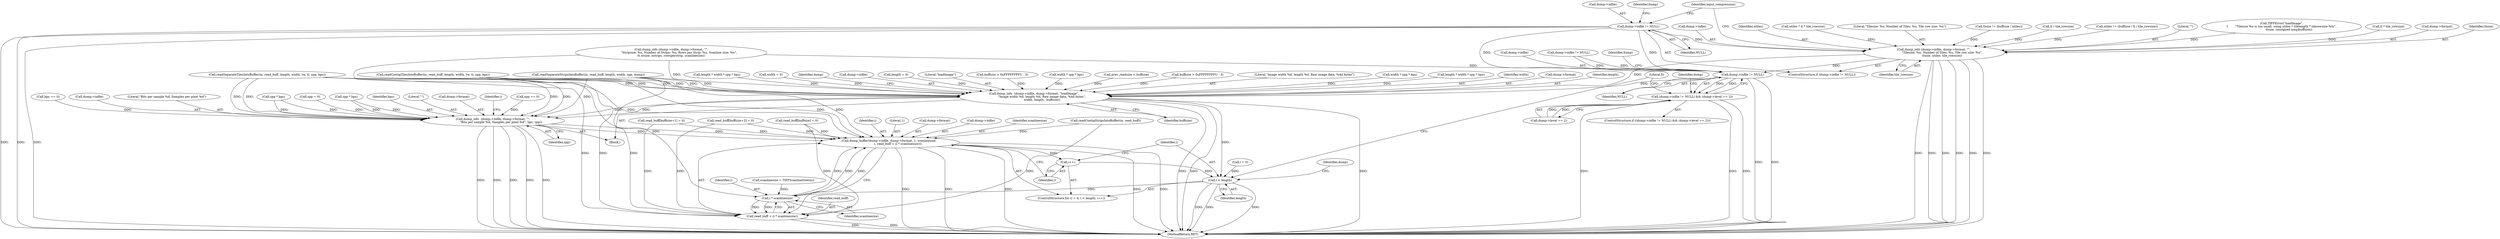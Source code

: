 digraph "0_libtiff_83a4b92815ea04969d494416eaae3d4c6b338e4a#diff-c8b4b355f9b5c06d585b23138e1c185f_5@pointer" {
"1000751" [label="(Call,dump->infile != NULL)"];
"1000756" [label="(Call,dump_info (dump->infile, dump->format, \"\", \n                 \"Tilesize: %u, Number of Tiles: %u, Tile row size: %u\",\n                 tlsize, ntiles, tile_rowsize))"];
"1001154" [label="(Call,dump->infile != NULL)"];
"1001153" [label="(Call,(dump->infile != NULL) && (dump->level == 2))"];
"1001165" [label="(Call,dump_info  (dump->infile, dump->format, \"loadImage\", \n                \"Image width %d, length %d, Raw image data, %4d bytes\",\n                width, length,  buffsize))"];
"1001177" [label="(Call,dump_info  (dump->infile, dump->format, \"\", \n                \"Bits per sample %d, Samples per pixel %d\", bps, spp))"];
"1001197" [label="(Call,dump_buffer(dump->infile, dump->format, 1, scanlinesize, \n                  i, read_buff + (i * scanlinesize)))"];
"1001195" [label="(Call,i++)"];
"1001192" [label="(Call,i < length)"];
"1001209" [label="(Call,i * scanlinesize)"];
"1001207" [label="(Call,read_buff + (i * scanlinesize))"];
"1001159" [label="(Call,dump->level == 2)"];
"1000758" [label="(Identifier,dump)"];
"1000756" [label="(Call,dump_info (dump->infile, dump->format, \"\", \n                 \"Tilesize: %u, Number of Tiles: %u, Tile row size: %u\",\n                 tlsize, ntiles, tile_rowsize))"];
"1001210" [label="(Identifier,i)"];
"1000765" [label="(Identifier,tlsize)"];
"1001213" [label="(Literal,0)"];
"1000857" [label="(Call,length * width * spp * bps)"];
"1001186" [label="(Identifier,bps)"];
"1001184" [label="(Literal,\"\")"];
"1001206" [label="(Identifier,i)"];
"1000181" [label="(Call,width = 0)"];
"1001179" [label="(Identifier,dump)"];
"1000750" [label="(ControlStructure,if (dump->infile != NULL))"];
"1000757" [label="(Call,dump->infile)"];
"1001177" [label="(Call,dump_info  (dump->infile, dump->format, \"\", \n                \"Bits per sample %d, Samples per pixel %d\", bps, spp))"];
"1001181" [label="(Call,dump->format)"];
"1000420" [label="(Call,scanlinesize = TIFFScanlineSize(in))"];
"1001166" [label="(Call,dump->infile)"];
"1001199" [label="(Identifier,dump)"];
"1000752" [label="(Call,dump->infile)"];
"1001187" [label="(Identifier,spp)"];
"1001189" [label="(Call,i = 0)"];
"1000908" [label="(Identifier,input_compression)"];
"1001167" [label="(Identifier,dump)"];
"1001190" [label="(Identifier,i)"];
"1000159" [label="(Call,spp = 0)"];
"1000755" [label="(Identifier,NULL)"];
"1000875" [label="(Call,spp * bps)"];
"1001158" [label="(Identifier,NULL)"];
"1001176" [label="(Identifier,buffsize)"];
"1001208" [label="(Identifier,read_buff)"];
"1000185" [label="(Call,length = 0)"];
"1001204" [label="(Literal,1)"];
"1001154" [label="(Call,dump->infile != NULL)"];
"1001172" [label="(Literal,\"loadImage\")"];
"1000632" [label="(Call,spp == 0)"];
"1001038" [label="(Call,read_buff[buffsize+1] = 0)"];
"1001045" [label="(Call,read_buff[buffsize+2] = 0)"];
"1001201" [label="(Call,dump->format)"];
"1001198" [label="(Call,dump->infile)"];
"1001155" [label="(Call,dump->infile)"];
"1001084" [label="(Call,readSeparateStripsIntoBuffer(in, read_buff, length, width, spp, dump))"];
"1000861" [label="(Call,spp * bps)"];
"1001107" [label="(Call,readContigTilesIntoBuffer(in, read_buff, length, width, tw, tl, spp, bps))"];
"1000766" [label="(Identifier,ntiles)"];
"1001161" [label="(Identifier,dump)"];
"1000767" [label="(Identifier,tile_rowsize)"];
"1001209" [label="(Call,i * scanlinesize)"];
"1000715" [label="(Call,ntiles * tl * tile_rowsize)"];
"1000629" [label="(Call,bps == 0)"];
"1001033" [label="(Call,read_buff[buffsize] = 0)"];
"1000986" [label="(Call,buffsize > 0xFFFFFFFFU - 3)"];
"1001214" [label="(MethodReturn,RET)"];
"1000893" [label="(Call,dump_info (dump->infile, dump->format, \"\",\n                 \"Stripsize: %u, Number of Strips: %u, Rows per Strip: %u, Scanline size: %u\",\n\t\t stsize, nstrips, rowsperstrip, scanlinesize))"];
"1001164" [label="(Block,)"];
"1000859" [label="(Call,width * spp * bps)"];
"1001211" [label="(Identifier,scanlinesize)"];
"1000764" [label="(Literal,\"Tilesize: %u, Number of Tiles: %u, Tile row size: %u\")"];
"1000698" [label="(Call,tlsize != (buffsize / ntiles))"];
"1000981" [label="(Call,prev_readsize < buffsize)"];
"1000958" [label="(Call,buffsize > 0xFFFFFFFFU - 3)"];
"1001153" [label="(Call,(dump->infile != NULL) && (dump->level == 2))"];
"1000733" [label="(Call,tl / tile_rowsize)"];
"1000729" [label="(Call,ntiles != (buffsize / tl / tile_rowsize))"];
"1001173" [label="(Literal,\"Image width %d, length %d, Raw image data, %4d bytes\")"];
"1000763" [label="(Literal,\"\")"];
"1000743" [label="(Call,TIFFError(\"loadImage\",\n\t        \"Tilesize %u is too small, using ntiles * tilelength * tilerowsize %lu\",\n                tlsize, (unsigned long)buffsize))"];
"1000717" [label="(Call,tl * tile_rowsize)"];
"1001178" [label="(Call,dump->infile)"];
"1000760" [label="(Call,dump->format)"];
"1000873" [label="(Call,width * spp * bps)"];
"1001193" [label="(Identifier,i)"];
"1000871" [label="(Call,length * width * spp * bps)"];
"1001205" [label="(Identifier,scanlinesize)"];
"1001152" [label="(ControlStructure,if ((dump->infile != NULL) && (dump->level == 2)))"];
"1001127" [label="(Call,readSeparateTilesIntoBuffer(in, read_buff, length, width, tw, tl, spp, bps))"];
"1000888" [label="(Call,dump->infile != NULL)"];
"1001165" [label="(Call,dump_info  (dump->infile, dump->format, \"loadImage\", \n                \"Image width %d, length %d, Raw image data, %4d bytes\",\n                width, length,  buffsize))"];
"1001174" [label="(Identifier,width)"];
"1000751" [label="(Call,dump->infile != NULL)"];
"1001188" [label="(ControlStructure,for (i = 0; i < length; i++))"];
"1001169" [label="(Call,dump->format)"];
"1001175" [label="(Identifier,length)"];
"1001207" [label="(Call,read_buff + (i * scanlinesize))"];
"1001194" [label="(Identifier,length)"];
"1001192" [label="(Call,i < length)"];
"1001070" [label="(Call,readContigStripsIntoBuffer(in, read_buff))"];
"1001196" [label="(Identifier,i)"];
"1001197" [label="(Call,dump_buffer(dump->infile, dump->format, 1, scanlinesize, \n                  i, read_buff + (i * scanlinesize)))"];
"1001185" [label="(Literal,\"Bits per sample %d, Samples per pixel %d\")"];
"1001195" [label="(Call,i++)"];
"1000751" -> "1000750"  [label="AST: "];
"1000751" -> "1000755"  [label="CFG: "];
"1000752" -> "1000751"  [label="AST: "];
"1000755" -> "1000751"  [label="AST: "];
"1000758" -> "1000751"  [label="CFG: "];
"1000908" -> "1000751"  [label="CFG: "];
"1000751" -> "1001214"  [label="DDG: "];
"1000751" -> "1001214"  [label="DDG: "];
"1000751" -> "1001214"  [label="DDG: "];
"1000751" -> "1000756"  [label="DDG: "];
"1000751" -> "1001154"  [label="DDG: "];
"1000751" -> "1001154"  [label="DDG: "];
"1000756" -> "1000750"  [label="AST: "];
"1000756" -> "1000767"  [label="CFG: "];
"1000757" -> "1000756"  [label="AST: "];
"1000760" -> "1000756"  [label="AST: "];
"1000763" -> "1000756"  [label="AST: "];
"1000764" -> "1000756"  [label="AST: "];
"1000765" -> "1000756"  [label="AST: "];
"1000766" -> "1000756"  [label="AST: "];
"1000767" -> "1000756"  [label="AST: "];
"1000908" -> "1000756"  [label="CFG: "];
"1000756" -> "1001214"  [label="DDG: "];
"1000756" -> "1001214"  [label="DDG: "];
"1000756" -> "1001214"  [label="DDG: "];
"1000756" -> "1001214"  [label="DDG: "];
"1000756" -> "1001214"  [label="DDG: "];
"1000756" -> "1001214"  [label="DDG: "];
"1000698" -> "1000756"  [label="DDG: "];
"1000743" -> "1000756"  [label="DDG: "];
"1000715" -> "1000756"  [label="DDG: "];
"1000729" -> "1000756"  [label="DDG: "];
"1000733" -> "1000756"  [label="DDG: "];
"1000717" -> "1000756"  [label="DDG: "];
"1000756" -> "1001154"  [label="DDG: "];
"1000756" -> "1001165"  [label="DDG: "];
"1001154" -> "1001153"  [label="AST: "];
"1001154" -> "1001158"  [label="CFG: "];
"1001155" -> "1001154"  [label="AST: "];
"1001158" -> "1001154"  [label="AST: "];
"1001161" -> "1001154"  [label="CFG: "];
"1001153" -> "1001154"  [label="CFG: "];
"1001154" -> "1001214"  [label="DDG: "];
"1001154" -> "1001214"  [label="DDG: "];
"1001154" -> "1001153"  [label="DDG: "];
"1001154" -> "1001153"  [label="DDG: "];
"1000893" -> "1001154"  [label="DDG: "];
"1000888" -> "1001154"  [label="DDG: "];
"1000888" -> "1001154"  [label="DDG: "];
"1001154" -> "1001165"  [label="DDG: "];
"1001153" -> "1001152"  [label="AST: "];
"1001153" -> "1001159"  [label="CFG: "];
"1001159" -> "1001153"  [label="AST: "];
"1001167" -> "1001153"  [label="CFG: "];
"1001213" -> "1001153"  [label="CFG: "];
"1001153" -> "1001214"  [label="DDG: "];
"1001153" -> "1001214"  [label="DDG: "];
"1001153" -> "1001214"  [label="DDG: "];
"1001159" -> "1001153"  [label="DDG: "];
"1001159" -> "1001153"  [label="DDG: "];
"1001165" -> "1001164"  [label="AST: "];
"1001165" -> "1001176"  [label="CFG: "];
"1001166" -> "1001165"  [label="AST: "];
"1001169" -> "1001165"  [label="AST: "];
"1001172" -> "1001165"  [label="AST: "];
"1001173" -> "1001165"  [label="AST: "];
"1001174" -> "1001165"  [label="AST: "];
"1001175" -> "1001165"  [label="AST: "];
"1001176" -> "1001165"  [label="AST: "];
"1001179" -> "1001165"  [label="CFG: "];
"1001165" -> "1001214"  [label="DDG: "];
"1001165" -> "1001214"  [label="DDG: "];
"1001165" -> "1001214"  [label="DDG: "];
"1000893" -> "1001165"  [label="DDG: "];
"1000873" -> "1001165"  [label="DDG: "];
"1001084" -> "1001165"  [label="DDG: "];
"1001084" -> "1001165"  [label="DDG: "];
"1001107" -> "1001165"  [label="DDG: "];
"1001107" -> "1001165"  [label="DDG: "];
"1000859" -> "1001165"  [label="DDG: "];
"1001127" -> "1001165"  [label="DDG: "];
"1001127" -> "1001165"  [label="DDG: "];
"1000181" -> "1001165"  [label="DDG: "];
"1000857" -> "1001165"  [label="DDG: "];
"1000871" -> "1001165"  [label="DDG: "];
"1000185" -> "1001165"  [label="DDG: "];
"1000981" -> "1001165"  [label="DDG: "];
"1000986" -> "1001165"  [label="DDG: "];
"1000958" -> "1001165"  [label="DDG: "];
"1001165" -> "1001177"  [label="DDG: "];
"1001165" -> "1001177"  [label="DDG: "];
"1001165" -> "1001192"  [label="DDG: "];
"1001177" -> "1001164"  [label="AST: "];
"1001177" -> "1001187"  [label="CFG: "];
"1001178" -> "1001177"  [label="AST: "];
"1001181" -> "1001177"  [label="AST: "];
"1001184" -> "1001177"  [label="AST: "];
"1001185" -> "1001177"  [label="AST: "];
"1001186" -> "1001177"  [label="AST: "];
"1001187" -> "1001177"  [label="AST: "];
"1001190" -> "1001177"  [label="CFG: "];
"1001177" -> "1001214"  [label="DDG: "];
"1001177" -> "1001214"  [label="DDG: "];
"1001177" -> "1001214"  [label="DDG: "];
"1001177" -> "1001214"  [label="DDG: "];
"1001177" -> "1001214"  [label="DDG: "];
"1000629" -> "1001177"  [label="DDG: "];
"1001127" -> "1001177"  [label="DDG: "];
"1001127" -> "1001177"  [label="DDG: "];
"1001107" -> "1001177"  [label="DDG: "];
"1001107" -> "1001177"  [label="DDG: "];
"1000861" -> "1001177"  [label="DDG: "];
"1000861" -> "1001177"  [label="DDG: "];
"1000875" -> "1001177"  [label="DDG: "];
"1000875" -> "1001177"  [label="DDG: "];
"1000632" -> "1001177"  [label="DDG: "];
"1001084" -> "1001177"  [label="DDG: "];
"1000159" -> "1001177"  [label="DDG: "];
"1001177" -> "1001197"  [label="DDG: "];
"1001177" -> "1001197"  [label="DDG: "];
"1001197" -> "1001188"  [label="AST: "];
"1001197" -> "1001207"  [label="CFG: "];
"1001198" -> "1001197"  [label="AST: "];
"1001201" -> "1001197"  [label="AST: "];
"1001204" -> "1001197"  [label="AST: "];
"1001205" -> "1001197"  [label="AST: "];
"1001206" -> "1001197"  [label="AST: "];
"1001207" -> "1001197"  [label="AST: "];
"1001196" -> "1001197"  [label="CFG: "];
"1001197" -> "1001214"  [label="DDG: "];
"1001197" -> "1001214"  [label="DDG: "];
"1001197" -> "1001214"  [label="DDG: "];
"1001197" -> "1001214"  [label="DDG: "];
"1001197" -> "1001214"  [label="DDG: "];
"1001197" -> "1001195"  [label="DDG: "];
"1001209" -> "1001197"  [label="DDG: "];
"1001209" -> "1001197"  [label="DDG: "];
"1001127" -> "1001197"  [label="DDG: "];
"1001107" -> "1001197"  [label="DDG: "];
"1001084" -> "1001197"  [label="DDG: "];
"1001070" -> "1001197"  [label="DDG: "];
"1001045" -> "1001197"  [label="DDG: "];
"1001033" -> "1001197"  [label="DDG: "];
"1001038" -> "1001197"  [label="DDG: "];
"1001197" -> "1001209"  [label="DDG: "];
"1001195" -> "1001188"  [label="AST: "];
"1001195" -> "1001196"  [label="CFG: "];
"1001196" -> "1001195"  [label="AST: "];
"1001193" -> "1001195"  [label="CFG: "];
"1001195" -> "1001192"  [label="DDG: "];
"1001192" -> "1001188"  [label="AST: "];
"1001192" -> "1001194"  [label="CFG: "];
"1001193" -> "1001192"  [label="AST: "];
"1001194" -> "1001192"  [label="AST: "];
"1001199" -> "1001192"  [label="CFG: "];
"1001213" -> "1001192"  [label="CFG: "];
"1001192" -> "1001214"  [label="DDG: "];
"1001192" -> "1001214"  [label="DDG: "];
"1001192" -> "1001214"  [label="DDG: "];
"1001189" -> "1001192"  [label="DDG: "];
"1001192" -> "1001209"  [label="DDG: "];
"1001209" -> "1001207"  [label="AST: "];
"1001209" -> "1001211"  [label="CFG: "];
"1001210" -> "1001209"  [label="AST: "];
"1001211" -> "1001209"  [label="AST: "];
"1001207" -> "1001209"  [label="CFG: "];
"1001209" -> "1001207"  [label="DDG: "];
"1001209" -> "1001207"  [label="DDG: "];
"1000420" -> "1001209"  [label="DDG: "];
"1000893" -> "1001209"  [label="DDG: "];
"1001208" -> "1001207"  [label="AST: "];
"1001207" -> "1001214"  [label="DDG: "];
"1001207" -> "1001214"  [label="DDG: "];
"1001127" -> "1001207"  [label="DDG: "];
"1001107" -> "1001207"  [label="DDG: "];
"1001084" -> "1001207"  [label="DDG: "];
"1001070" -> "1001207"  [label="DDG: "];
"1001045" -> "1001207"  [label="DDG: "];
"1001033" -> "1001207"  [label="DDG: "];
"1001038" -> "1001207"  [label="DDG: "];
}
